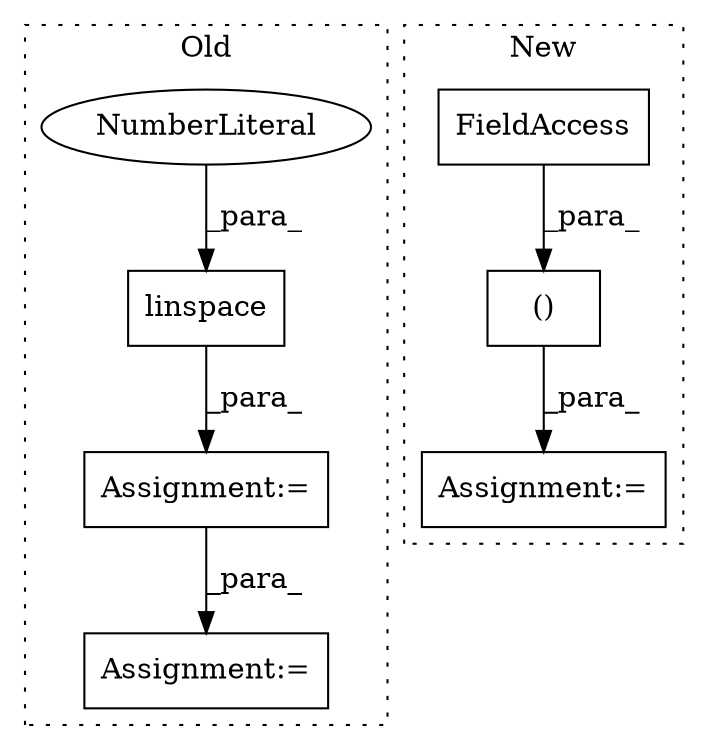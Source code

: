 digraph G {
subgraph cluster0 {
1 [label="linspace" a="32" s="925,957" l="9,1" shape="box"];
3 [label="NumberLiteral" a="34" s="936" l="3" shape="ellipse"];
4 [label="Assignment:=" a="7" s="1370" l="1" shape="box"];
5 [label="Assignment:=" a="7" s="918" l="1" shape="box"];
label = "Old";
style="dotted";
}
subgraph cluster1 {
2 [label="()" a="106" s="1058" l="35" shape="box"];
6 [label="FieldAccess" a="22" s="1082" l="11" shape="box"];
7 [label="Assignment:=" a="7" s="1040" l="1" shape="box"];
label = "New";
style="dotted";
}
1 -> 5 [label="_para_"];
2 -> 7 [label="_para_"];
3 -> 1 [label="_para_"];
5 -> 4 [label="_para_"];
6 -> 2 [label="_para_"];
}